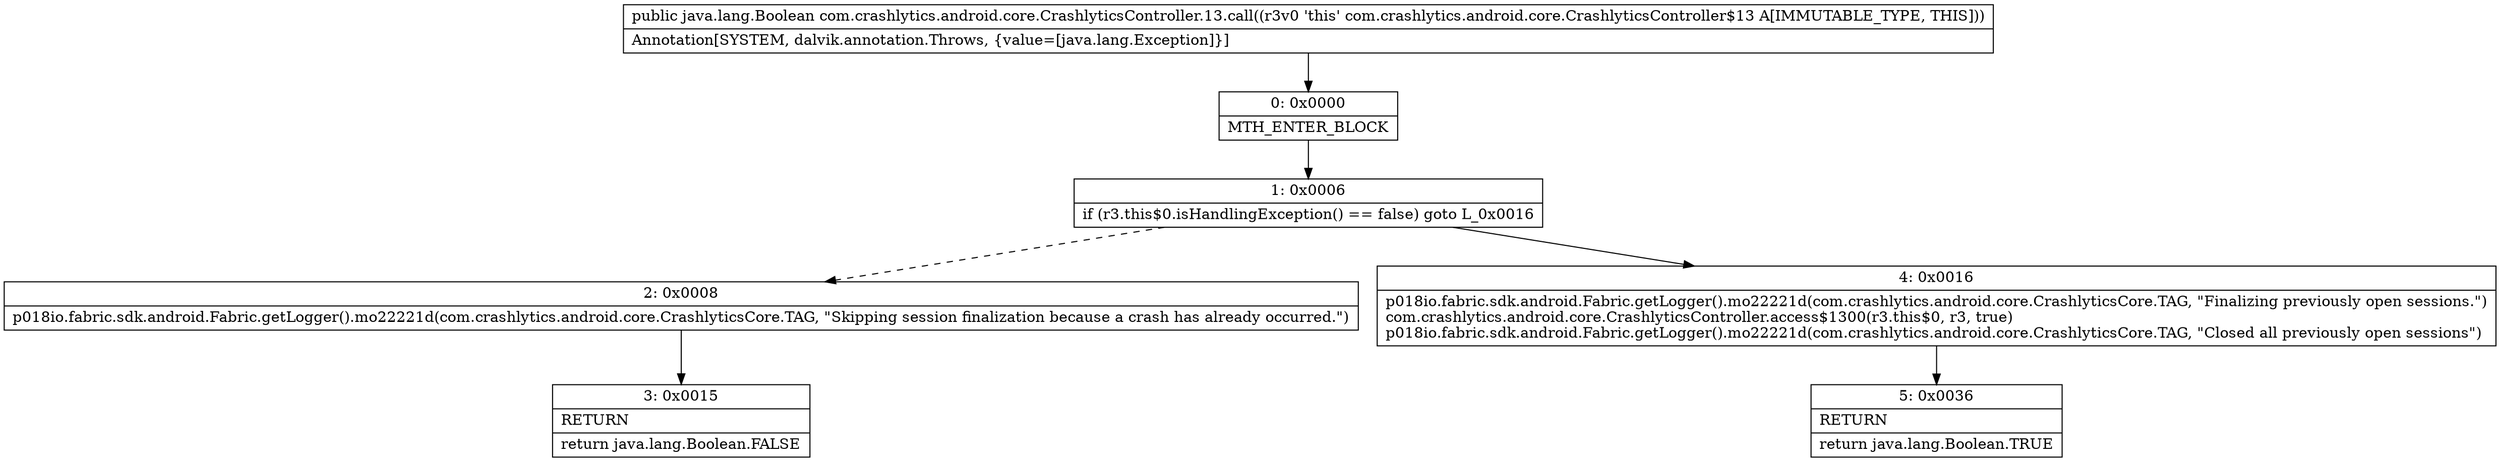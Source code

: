 digraph "CFG forcom.crashlytics.android.core.CrashlyticsController.13.call()Ljava\/lang\/Boolean;" {
Node_0 [shape=record,label="{0\:\ 0x0000|MTH_ENTER_BLOCK\l}"];
Node_1 [shape=record,label="{1\:\ 0x0006|if (r3.this$0.isHandlingException() == false) goto L_0x0016\l}"];
Node_2 [shape=record,label="{2\:\ 0x0008|p018io.fabric.sdk.android.Fabric.getLogger().mo22221d(com.crashlytics.android.core.CrashlyticsCore.TAG, \"Skipping session finalization because a crash has already occurred.\")\l}"];
Node_3 [shape=record,label="{3\:\ 0x0015|RETURN\l|return java.lang.Boolean.FALSE\l}"];
Node_4 [shape=record,label="{4\:\ 0x0016|p018io.fabric.sdk.android.Fabric.getLogger().mo22221d(com.crashlytics.android.core.CrashlyticsCore.TAG, \"Finalizing previously open sessions.\")\lcom.crashlytics.android.core.CrashlyticsController.access$1300(r3.this$0, r3, true)\lp018io.fabric.sdk.android.Fabric.getLogger().mo22221d(com.crashlytics.android.core.CrashlyticsCore.TAG, \"Closed all previously open sessions\")\l}"];
Node_5 [shape=record,label="{5\:\ 0x0036|RETURN\l|return java.lang.Boolean.TRUE\l}"];
MethodNode[shape=record,label="{public java.lang.Boolean com.crashlytics.android.core.CrashlyticsController.13.call((r3v0 'this' com.crashlytics.android.core.CrashlyticsController$13 A[IMMUTABLE_TYPE, THIS]))  | Annotation[SYSTEM, dalvik.annotation.Throws, \{value=[java.lang.Exception]\}]\l}"];
MethodNode -> Node_0;
Node_0 -> Node_1;
Node_1 -> Node_2[style=dashed];
Node_1 -> Node_4;
Node_2 -> Node_3;
Node_4 -> Node_5;
}

